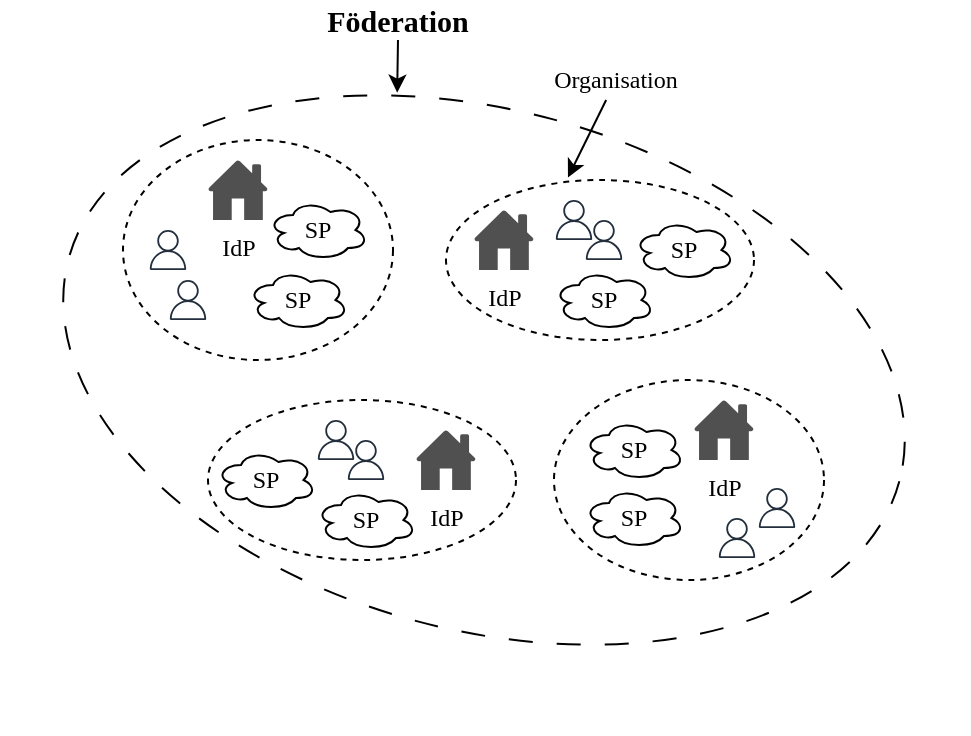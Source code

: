 <mxfile version="26.0.6">
  <diagram name="Page-1" id="LdtFYkOJMqkE1PZMPA_q">
    <mxGraphModel dx="597" dy="391" grid="1" gridSize="10" guides="1" tooltips="1" connect="1" arrows="1" fold="1" page="1" pageScale="1" pageWidth="827" pageHeight="1169" math="0" shadow="0">
      <root>
        <mxCell id="0" />
        <mxCell id="1" parent="0" />
        <mxCell id="iVfQzR1ZFfdCuSyVMKvP-27" value="" style="ellipse;whiteSpace=wrap;html=1;fillColor=none;rotation=15;dashed=1;dashPattern=12 12;fontFamily=CMU;fontSource=https%3A%2F%2Fcdn.jsdelivr.net%2Fgh%2Fbitmaks%2Fcm-web-fonts%40latest%2Ffont%2FSerif%2Fcmunrm.woff;" vertex="1" parent="1">
          <mxGeometry x="123" y="325" width="430" height="260" as="geometry" />
        </mxCell>
        <mxCell id="iVfQzR1ZFfdCuSyVMKvP-6" value="" style="ellipse;whiteSpace=wrap;html=1;fillColor=none;dashed=1;fontFamily=CMU;fontSource=https%3A%2F%2Fcdn.jsdelivr.net%2Fgh%2Fbitmaks%2Fcm-web-fonts%40latest%2Ffont%2FSerif%2Fcmunrm.woff;" vertex="1" parent="1">
          <mxGeometry x="157.5" y="340" width="135" height="110" as="geometry" />
        </mxCell>
        <mxCell id="iVfQzR1ZFfdCuSyVMKvP-1" value="IdP" style="sketch=0;pointerEvents=1;shadow=0;dashed=0;html=1;strokeColor=none;fillColor=#505050;labelPosition=center;verticalLabelPosition=bottom;verticalAlign=top;outlineConnect=0;align=center;shape=mxgraph.office.concepts.home;fontFamily=CMU;fontSource=https%3A%2F%2Fcdn.jsdelivr.net%2Fgh%2Fbitmaks%2Fcm-web-fonts%40latest%2Ffont%2FSerif%2Fcmunrm.woff;" vertex="1" parent="1">
          <mxGeometry x="200" y="350" width="30" height="30" as="geometry" />
        </mxCell>
        <mxCell id="iVfQzR1ZFfdCuSyVMKvP-2" value="SP" style="ellipse;shape=cloud;whiteSpace=wrap;html=1;fontFamily=CMU;fontSource=https%3A%2F%2Fcdn.jsdelivr.net%2Fgh%2Fbitmaks%2Fcm-web-fonts%40latest%2Ffont%2FSerif%2Fcmunrm.woff;" vertex="1" parent="1">
          <mxGeometry x="230" y="370" width="50" height="30" as="geometry" />
        </mxCell>
        <mxCell id="iVfQzR1ZFfdCuSyVMKvP-3" value="" style="sketch=0;outlineConnect=0;fontColor=#232F3E;gradientColor=none;fillColor=#232F3D;strokeColor=none;dashed=0;verticalLabelPosition=bottom;verticalAlign=top;align=center;html=1;fontSize=12;fontStyle=0;aspect=fixed;pointerEvents=1;shape=mxgraph.aws4.user;fontFamily=CMU;fontSource=https%3A%2F%2Fcdn.jsdelivr.net%2Fgh%2Fbitmaks%2Fcm-web-fonts%40latest%2Ffont%2FSerif%2Fcmunrm.woff;" vertex="1" parent="1">
          <mxGeometry x="170" y="385" width="20" height="20" as="geometry" />
        </mxCell>
        <mxCell id="iVfQzR1ZFfdCuSyVMKvP-4" value="" style="sketch=0;outlineConnect=0;fontColor=#232F3E;gradientColor=none;fillColor=#232F3D;strokeColor=none;dashed=0;verticalLabelPosition=bottom;verticalAlign=top;align=center;html=1;fontSize=12;fontStyle=0;aspect=fixed;pointerEvents=1;shape=mxgraph.aws4.user;fontFamily=CMU;fontSource=https%3A%2F%2Fcdn.jsdelivr.net%2Fgh%2Fbitmaks%2Fcm-web-fonts%40latest%2Ffont%2FSerif%2Fcmunrm.woff;" vertex="1" parent="1">
          <mxGeometry x="180" y="410" width="20" height="20" as="geometry" />
        </mxCell>
        <mxCell id="iVfQzR1ZFfdCuSyVMKvP-7" value="SP" style="ellipse;shape=cloud;whiteSpace=wrap;html=1;fontFamily=CMU;fontSource=https%3A%2F%2Fcdn.jsdelivr.net%2Fgh%2Fbitmaks%2Fcm-web-fonts%40latest%2Ffont%2FSerif%2Fcmunrm.woff;" vertex="1" parent="1">
          <mxGeometry x="220" y="405" width="50" height="30" as="geometry" />
        </mxCell>
        <mxCell id="iVfQzR1ZFfdCuSyVMKvP-8" value="" style="ellipse;whiteSpace=wrap;html=1;fillColor=none;dashed=1;fontFamily=CMU;fontSource=https%3A%2F%2Fcdn.jsdelivr.net%2Fgh%2Fbitmaks%2Fcm-web-fonts%40latest%2Ffont%2FSerif%2Fcmunrm.woff;" vertex="1" parent="1">
          <mxGeometry x="319" y="360" width="154" height="80" as="geometry" />
        </mxCell>
        <mxCell id="iVfQzR1ZFfdCuSyVMKvP-9" value="IdP" style="sketch=0;pointerEvents=1;shadow=0;dashed=0;html=1;strokeColor=none;fillColor=#505050;labelPosition=center;verticalLabelPosition=bottom;verticalAlign=top;outlineConnect=0;align=center;shape=mxgraph.office.concepts.home;fontFamily=CMU;fontSource=https%3A%2F%2Fcdn.jsdelivr.net%2Fgh%2Fbitmaks%2Fcm-web-fonts%40latest%2Ffont%2FSerif%2Fcmunrm.woff;" vertex="1" parent="1">
          <mxGeometry x="333" y="375" width="30" height="30" as="geometry" />
        </mxCell>
        <mxCell id="iVfQzR1ZFfdCuSyVMKvP-10" value="SP" style="ellipse;shape=cloud;whiteSpace=wrap;html=1;fontFamily=CMU;fontSource=https%3A%2F%2Fcdn.jsdelivr.net%2Fgh%2Fbitmaks%2Fcm-web-fonts%40latest%2Ffont%2FSerif%2Fcmunrm.woff;" vertex="1" parent="1">
          <mxGeometry x="413" y="380" width="50" height="30" as="geometry" />
        </mxCell>
        <mxCell id="iVfQzR1ZFfdCuSyVMKvP-11" value="SP" style="ellipse;shape=cloud;whiteSpace=wrap;html=1;fontFamily=CMU;fontSource=https%3A%2F%2Fcdn.jsdelivr.net%2Fgh%2Fbitmaks%2Fcm-web-fonts%40latest%2Ffont%2FSerif%2Fcmunrm.woff;" vertex="1" parent="1">
          <mxGeometry x="373" y="405" width="50" height="30" as="geometry" />
        </mxCell>
        <mxCell id="iVfQzR1ZFfdCuSyVMKvP-12" value="" style="sketch=0;outlineConnect=0;fontColor=#232F3E;gradientColor=none;fillColor=#232F3D;strokeColor=none;dashed=0;verticalLabelPosition=bottom;verticalAlign=top;align=center;html=1;fontSize=12;fontStyle=0;aspect=fixed;pointerEvents=1;shape=mxgraph.aws4.user;fontFamily=CMU;fontSource=https%3A%2F%2Fcdn.jsdelivr.net%2Fgh%2Fbitmaks%2Fcm-web-fonts%40latest%2Ffont%2FSerif%2Fcmunrm.woff;" vertex="1" parent="1">
          <mxGeometry x="373" y="370" width="20" height="20" as="geometry" />
        </mxCell>
        <mxCell id="iVfQzR1ZFfdCuSyVMKvP-13" value="" style="sketch=0;outlineConnect=0;fontColor=#232F3E;gradientColor=none;fillColor=#232F3D;strokeColor=none;dashed=0;verticalLabelPosition=bottom;verticalAlign=top;align=center;html=1;fontSize=12;fontStyle=0;aspect=fixed;pointerEvents=1;shape=mxgraph.aws4.user;fontFamily=CMU;fontSource=https%3A%2F%2Fcdn.jsdelivr.net%2Fgh%2Fbitmaks%2Fcm-web-fonts%40latest%2Ffont%2FSerif%2Fcmunrm.woff;" vertex="1" parent="1">
          <mxGeometry x="388" y="380" width="20" height="20" as="geometry" />
        </mxCell>
        <mxCell id="iVfQzR1ZFfdCuSyVMKvP-14" value="" style="ellipse;whiteSpace=wrap;html=1;fillColor=none;dashed=1;fontFamily=CMU;fontSource=https%3A%2F%2Fcdn.jsdelivr.net%2Fgh%2Fbitmaks%2Fcm-web-fonts%40latest%2Ffont%2FSerif%2Fcmunrm.woff;" vertex="1" parent="1">
          <mxGeometry x="200" y="470" width="154" height="80" as="geometry" />
        </mxCell>
        <mxCell id="iVfQzR1ZFfdCuSyVMKvP-15" value="IdP" style="sketch=0;pointerEvents=1;shadow=0;dashed=0;html=1;strokeColor=none;fillColor=#505050;labelPosition=center;verticalLabelPosition=bottom;verticalAlign=top;outlineConnect=0;align=center;shape=mxgraph.office.concepts.home;fontFamily=CMU;fontSource=https%3A%2F%2Fcdn.jsdelivr.net%2Fgh%2Fbitmaks%2Fcm-web-fonts%40latest%2Ffont%2FSerif%2Fcmunrm.woff;" vertex="1" parent="1">
          <mxGeometry x="304" y="485" width="30" height="30" as="geometry" />
        </mxCell>
        <mxCell id="iVfQzR1ZFfdCuSyVMKvP-16" value="SP" style="ellipse;shape=cloud;whiteSpace=wrap;html=1;fontFamily=CMU;fontSource=https%3A%2F%2Fcdn.jsdelivr.net%2Fgh%2Fbitmaks%2Fcm-web-fonts%40latest%2Ffont%2FSerif%2Fcmunrm.woff;" vertex="1" parent="1">
          <mxGeometry x="204" y="495" width="50" height="30" as="geometry" />
        </mxCell>
        <mxCell id="iVfQzR1ZFfdCuSyVMKvP-17" value="SP" style="ellipse;shape=cloud;whiteSpace=wrap;html=1;fontFamily=CMU;fontSource=https%3A%2F%2Fcdn.jsdelivr.net%2Fgh%2Fbitmaks%2Fcm-web-fonts%40latest%2Ffont%2FSerif%2Fcmunrm.woff;" vertex="1" parent="1">
          <mxGeometry x="254" y="515" width="50" height="30" as="geometry" />
        </mxCell>
        <mxCell id="iVfQzR1ZFfdCuSyVMKvP-18" value="" style="sketch=0;outlineConnect=0;fontColor=#232F3E;gradientColor=none;fillColor=#232F3D;strokeColor=none;dashed=0;verticalLabelPosition=bottom;verticalAlign=top;align=center;html=1;fontSize=12;fontStyle=0;aspect=fixed;pointerEvents=1;shape=mxgraph.aws4.user;fontFamily=CMU;fontSource=https%3A%2F%2Fcdn.jsdelivr.net%2Fgh%2Fbitmaks%2Fcm-web-fonts%40latest%2Ffont%2FSerif%2Fcmunrm.woff;" vertex="1" parent="1">
          <mxGeometry x="254" y="480" width="20" height="20" as="geometry" />
        </mxCell>
        <mxCell id="iVfQzR1ZFfdCuSyVMKvP-19" value="" style="sketch=0;outlineConnect=0;fontColor=#232F3E;gradientColor=none;fillColor=#232F3D;strokeColor=none;dashed=0;verticalLabelPosition=bottom;verticalAlign=top;align=center;html=1;fontSize=12;fontStyle=0;aspect=fixed;pointerEvents=1;shape=mxgraph.aws4.user;fontFamily=CMU;fontSource=https%3A%2F%2Fcdn.jsdelivr.net%2Fgh%2Fbitmaks%2Fcm-web-fonts%40latest%2Ffont%2FSerif%2Fcmunrm.woff;" vertex="1" parent="1">
          <mxGeometry x="269" y="490" width="20" height="20" as="geometry" />
        </mxCell>
        <mxCell id="iVfQzR1ZFfdCuSyVMKvP-20" value="" style="ellipse;whiteSpace=wrap;html=1;fillColor=none;dashed=1;fontFamily=CMU;fontSource=https%3A%2F%2Fcdn.jsdelivr.net%2Fgh%2Fbitmaks%2Fcm-web-fonts%40latest%2Ffont%2FSerif%2Fcmunrm.woff;" vertex="1" parent="1">
          <mxGeometry x="373" y="460" width="135" height="100" as="geometry" />
        </mxCell>
        <mxCell id="iVfQzR1ZFfdCuSyVMKvP-21" value="IdP" style="sketch=0;pointerEvents=1;shadow=0;dashed=0;html=1;strokeColor=none;fillColor=#505050;labelPosition=center;verticalLabelPosition=bottom;verticalAlign=top;outlineConnect=0;align=center;shape=mxgraph.office.concepts.home;fontFamily=CMU;fontSource=https%3A%2F%2Fcdn.jsdelivr.net%2Fgh%2Fbitmaks%2Fcm-web-fonts%40latest%2Ffont%2FSerif%2Fcmunrm.woff;" vertex="1" parent="1">
          <mxGeometry x="443" y="470" width="30" height="30" as="geometry" />
        </mxCell>
        <mxCell id="iVfQzR1ZFfdCuSyVMKvP-22" value="SP" style="ellipse;shape=cloud;whiteSpace=wrap;html=1;fontFamily=CMU;fontSource=https%3A%2F%2Fcdn.jsdelivr.net%2Fgh%2Fbitmaks%2Fcm-web-fonts%40latest%2Ffont%2FSerif%2Fcmunrm.woff;" vertex="1" parent="1">
          <mxGeometry x="388" y="480" width="50" height="30" as="geometry" />
        </mxCell>
        <mxCell id="iVfQzR1ZFfdCuSyVMKvP-23" value="" style="sketch=0;outlineConnect=0;fontColor=#232F3E;gradientColor=none;fillColor=#232F3D;strokeColor=none;dashed=0;verticalLabelPosition=bottom;verticalAlign=top;align=center;html=1;fontSize=12;fontStyle=0;aspect=fixed;pointerEvents=1;shape=mxgraph.aws4.user;fontFamily=CMU;fontSource=https%3A%2F%2Fcdn.jsdelivr.net%2Fgh%2Fbitmaks%2Fcm-web-fonts%40latest%2Ffont%2FSerif%2Fcmunrm.woff;" vertex="1" parent="1">
          <mxGeometry x="454.5" y="529" width="20" height="20" as="geometry" />
        </mxCell>
        <mxCell id="iVfQzR1ZFfdCuSyVMKvP-24" value="" style="sketch=0;outlineConnect=0;fontColor=#232F3E;gradientColor=none;fillColor=#232F3D;strokeColor=none;dashed=0;verticalLabelPosition=bottom;verticalAlign=top;align=center;html=1;fontSize=12;fontStyle=0;aspect=fixed;pointerEvents=1;shape=mxgraph.aws4.user;fontFamily=CMU;fontSource=https%3A%2F%2Fcdn.jsdelivr.net%2Fgh%2Fbitmaks%2Fcm-web-fonts%40latest%2Ffont%2FSerif%2Fcmunrm.woff;" vertex="1" parent="1">
          <mxGeometry x="474.5" y="514" width="20" height="20" as="geometry" />
        </mxCell>
        <mxCell id="iVfQzR1ZFfdCuSyVMKvP-25" value="SP" style="ellipse;shape=cloud;whiteSpace=wrap;html=1;fontFamily=CMU;fontSource=https%3A%2F%2Fcdn.jsdelivr.net%2Fgh%2Fbitmaks%2Fcm-web-fonts%40latest%2Ffont%2FSerif%2Fcmunrm.woff;" vertex="1" parent="1">
          <mxGeometry x="388" y="514" width="50" height="30" as="geometry" />
        </mxCell>
        <mxCell id="iVfQzR1ZFfdCuSyVMKvP-28" value="Organisation" style="text;html=1;align=center;verticalAlign=middle;whiteSpace=wrap;rounded=0;fontFamily=CMU;fontSource=https%3A%2F%2Fcdn.jsdelivr.net%2Fgh%2Fbitmaks%2Fcm-web-fonts%40latest%2Ffont%2FSerif%2Fcmunrm.woff;" vertex="1" parent="1">
          <mxGeometry x="363" y="300" width="82" height="20" as="geometry" />
        </mxCell>
        <mxCell id="iVfQzR1ZFfdCuSyVMKvP-29" value="" style="endArrow=classic;html=1;rounded=0;entryX=0.396;entryY=-0.016;entryDx=0;entryDy=0;entryPerimeter=0;fontFamily=CMU;fontSource=https%3A%2F%2Fcdn.jsdelivr.net%2Fgh%2Fbitmaks%2Fcm-web-fonts%40latest%2Ffont%2FSerif%2Fcmunrm.woff;" edge="1" parent="1" source="iVfQzR1ZFfdCuSyVMKvP-28" target="iVfQzR1ZFfdCuSyVMKvP-8">
          <mxGeometry width="50" height="50" relative="1" as="geometry">
            <mxPoint x="330" y="520" as="sourcePoint" />
            <mxPoint x="380" y="470" as="targetPoint" />
          </mxGeometry>
        </mxCell>
        <mxCell id="iVfQzR1ZFfdCuSyVMKvP-30" value="Föderation" style="text;html=1;align=center;verticalAlign=middle;whiteSpace=wrap;rounded=0;fontStyle=1;fontFamily=CMU;fontSource=https%3A%2F%2Fcdn.jsdelivr.net%2Fgh%2Fbitmaks%2Fcm-web-fonts%40latest%2Ffont%2FSerif%2Fcmunrm.woff;fontSize=15;" vertex="1" parent="1">
          <mxGeometry x="254" y="270" width="82" height="20" as="geometry" />
        </mxCell>
        <mxCell id="iVfQzR1ZFfdCuSyVMKvP-32" value="" style="endArrow=classic;html=1;rounded=0;exitX=0.5;exitY=1;exitDx=0;exitDy=0;entryX=0.319;entryY=0.028;entryDx=0;entryDy=0;entryPerimeter=0;fontFamily=CMU;fontSource=https%3A%2F%2Fcdn.jsdelivr.net%2Fgh%2Fbitmaks%2Fcm-web-fonts%40latest%2Ffont%2FSerif%2Fcmunrm.woff;" edge="1" parent="1" source="iVfQzR1ZFfdCuSyVMKvP-30" target="iVfQzR1ZFfdCuSyVMKvP-27">
          <mxGeometry width="50" height="50" relative="1" as="geometry">
            <mxPoint x="330" y="520" as="sourcePoint" />
            <mxPoint x="295" y="310" as="targetPoint" />
          </mxGeometry>
        </mxCell>
      </root>
    </mxGraphModel>
  </diagram>
</mxfile>
